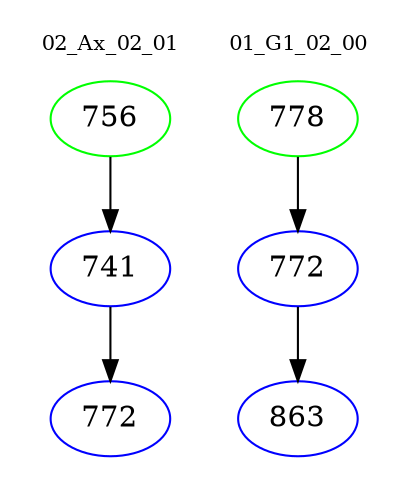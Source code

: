digraph{
subgraph cluster_0 {
color = white
label = "02_Ax_02_01";
fontsize=10;
T0_756 [label="756", color="green"]
T0_756 -> T0_741 [color="black"]
T0_741 [label="741", color="blue"]
T0_741 -> T0_772 [color="black"]
T0_772 [label="772", color="blue"]
}
subgraph cluster_1 {
color = white
label = "01_G1_02_00";
fontsize=10;
T1_778 [label="778", color="green"]
T1_778 -> T1_772 [color="black"]
T1_772 [label="772", color="blue"]
T1_772 -> T1_863 [color="black"]
T1_863 [label="863", color="blue"]
}
}

